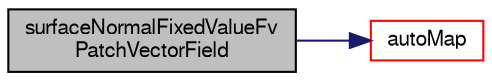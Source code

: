 digraph "surfaceNormalFixedValueFvPatchVectorField"
{
  bgcolor="transparent";
  edge [fontname="FreeSans",fontsize="10",labelfontname="FreeSans",labelfontsize="10"];
  node [fontname="FreeSans",fontsize="10",shape=record];
  rankdir="LR";
  Node14 [label="surfaceNormalFixedValueFv\lPatchVectorField",height=0.2,width=0.4,color="black", fillcolor="grey75", style="filled", fontcolor="black"];
  Node14 -> Node15 [color="midnightblue",fontsize="10",style="solid",fontname="FreeSans"];
  Node15 [label="autoMap",height=0.2,width=0.4,color="red",URL="$a22266.html#a0ab0c43ce90d756c88dd81e3d0a9eef5",tooltip="Map (and resize as needed) from self given a mapping object. "];
}
